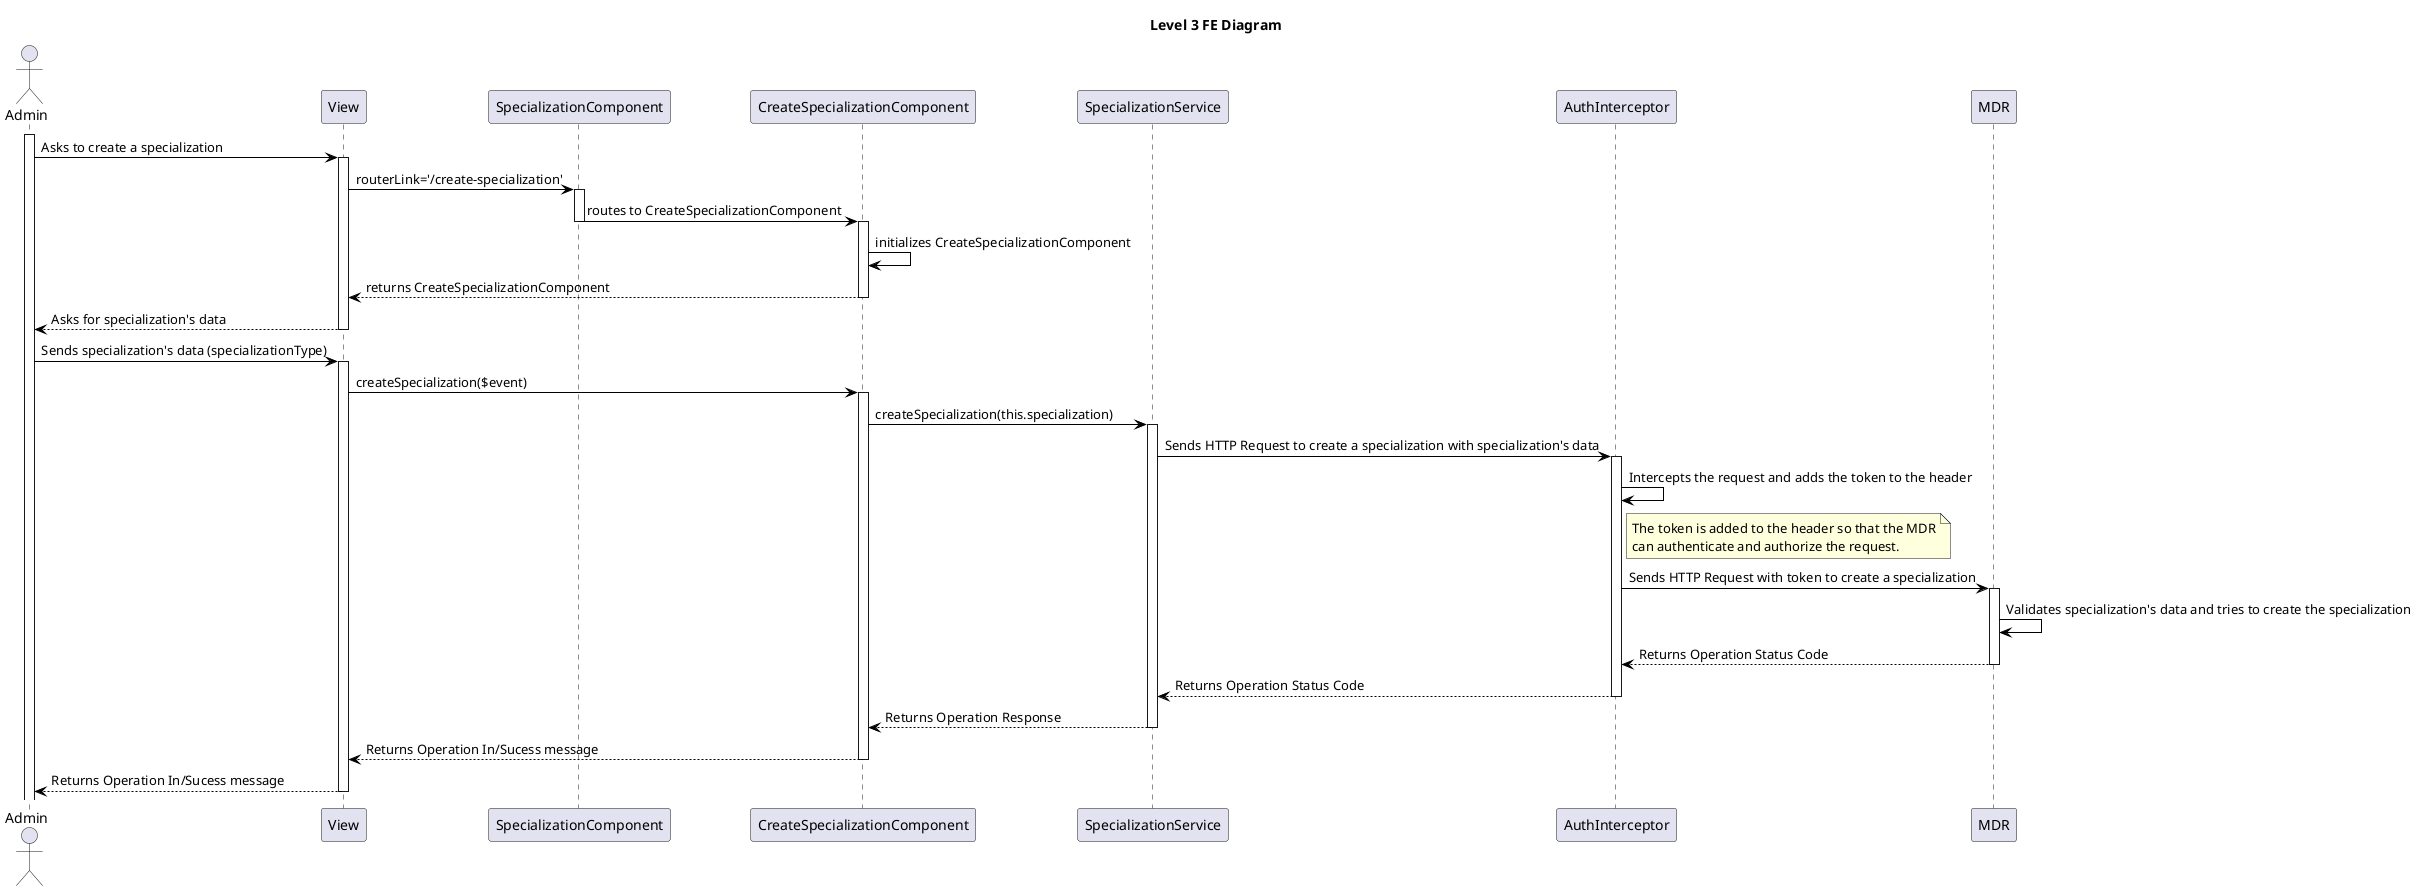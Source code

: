 @startuml level_3_FE

title Level 3 FE Diagram

hide empty members
'skinparam Linetype ortho

skinparam class {
    BackgroundColor<<valueObject>> #D6EAF8
    BackgroundColor<<root>> #FDEBD0
    BackgroundColor<<service>> #D1F2EB
    BackgroundColor #FEF9E7
    ArrowColor Black
}

skinparam package {
    BackgroundColor #EBF5FB
}

actor Admin as A
participant "View" as V
participant "SpecializationComponent" as MP
participant "CreateSpecializationComponent" as CP
participant "SpecializationService" as PS
participant "AuthInterceptor" as AI
participant "MDR" as MDR

activate A
A -> V: Asks to create a specialization
activate V
V -> MP: routerLink='/create-specialization'
activate MP
MP -> CP: routes to CreateSpecializationComponent
deactivate MP
activate CP
CP -> CP: initializes CreateSpecializationComponent
CP --> V: returns CreateSpecializationComponent
deactivate CP
V --> A: Asks for specialization's data
deactivate V
A -> V: Sends specialization's data (specializationType)
activate V
V -> CP: createSpecialization($event)
activate CP
CP -> PS: createSpecialization(this.specialization)
activate PS
PS -> AI: Sends HTTP Request to create a specialization with specialization's data
activate AI
AI -> AI: Intercepts the request and adds the token to the header
note right of AI
    The token is added to the header so that the MDR
    can authenticate and authorize the request.
end note
AI -> MDR: Sends HTTP Request with token to create a specialization
activate MDR
MDR -> MDR: Validates specialization's data and tries to create the specialization
MDR --> AI: Returns Operation Status Code
deactivate MDR
AI --> PS: Returns Operation Status Code
deactivate AI
PS --> CP: Returns Operation Response
deactivate PS
CP --> V: Returns Operation In/Sucess message
deactivate CP
V --> A: Returns Operation In/Sucess message
deactivate V


@enduml